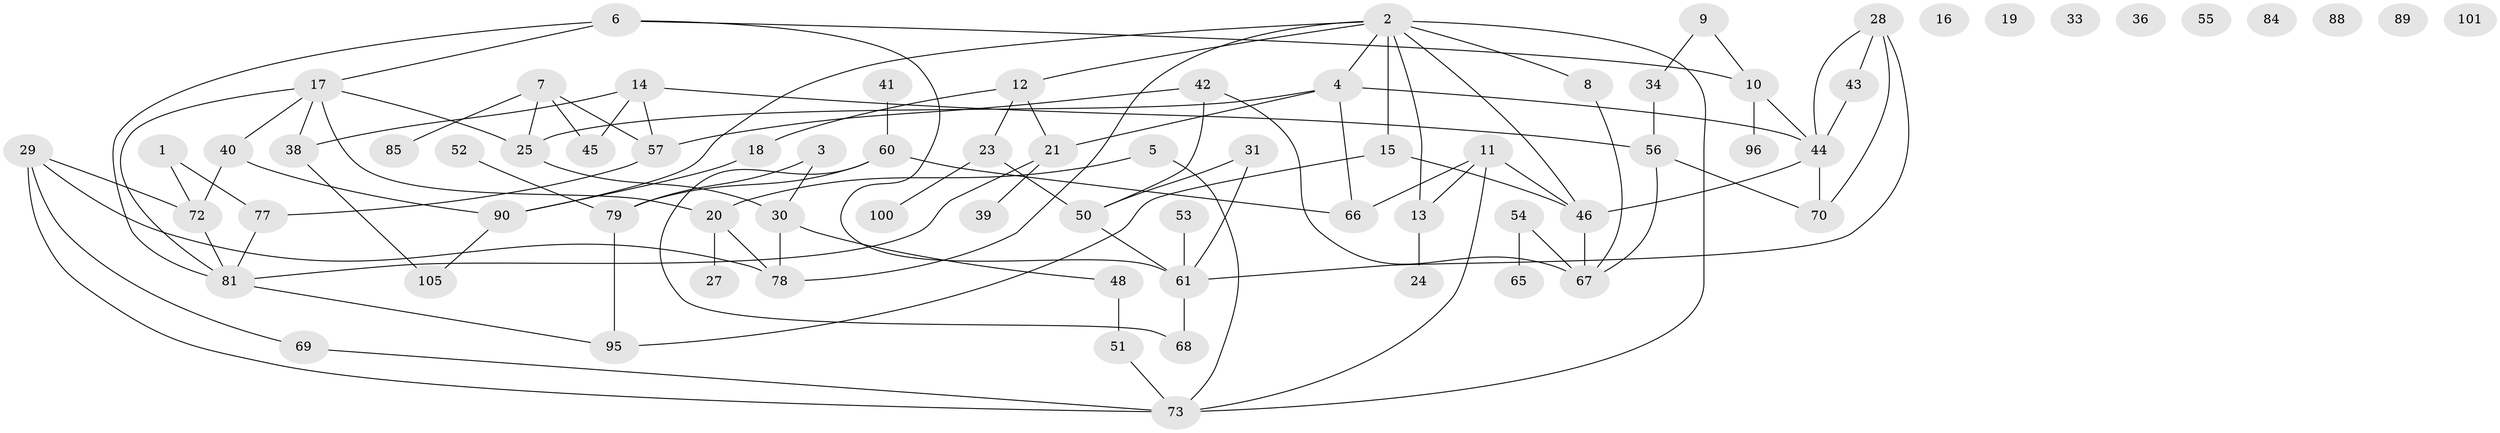 // Generated by graph-tools (version 1.1) at 2025/23/03/03/25 07:23:24]
// undirected, 74 vertices, 103 edges
graph export_dot {
graph [start="1"]
  node [color=gray90,style=filled];
  1;
  2 [super="+103"];
  3 [super="+74"];
  4 [super="+63"];
  5;
  6 [super="+22"];
  7 [super="+104"];
  8;
  9 [super="+87"];
  10 [super="+91"];
  11 [super="+76"];
  12;
  13 [super="+49"];
  14 [super="+32"];
  15;
  16;
  17;
  18 [super="+64"];
  19;
  20 [super="+26"];
  21 [super="+99"];
  23 [super="+97"];
  24;
  25 [super="+62"];
  27 [super="+35"];
  28;
  29 [super="+47"];
  30 [super="+92"];
  31 [super="+37"];
  33;
  34;
  36;
  38;
  39;
  40 [super="+59"];
  41;
  42;
  43;
  44 [super="+58"];
  45;
  46 [super="+71"];
  48;
  50 [super="+82"];
  51 [super="+98"];
  52;
  53;
  54;
  55;
  56 [super="+93"];
  57 [super="+83"];
  60;
  61 [super="+94"];
  65;
  66;
  67 [super="+75"];
  68;
  69;
  70;
  72 [super="+102"];
  73;
  77;
  78 [super="+86"];
  79 [super="+80"];
  81 [super="+106"];
  84;
  85;
  88;
  89;
  90;
  95;
  96;
  100;
  101;
  105;
  1 -- 77;
  1 -- 72;
  2 -- 4;
  2 -- 8;
  2 -- 12;
  2 -- 90;
  2 -- 73;
  2 -- 13;
  2 -- 46;
  2 -- 15;
  2 -- 78;
  3 -- 30 [weight=2];
  3 -- 79;
  4 -- 25;
  4 -- 66;
  4 -- 21;
  4 -- 44;
  5 -- 73;
  5 -- 20;
  6 -- 10;
  6 -- 17;
  6 -- 81;
  6 -- 61;
  7 -- 45;
  7 -- 85;
  7 -- 57;
  7 -- 25;
  8 -- 67;
  9 -- 10;
  9 -- 34;
  10 -- 44;
  10 -- 96;
  11 -- 73;
  11 -- 13;
  11 -- 66;
  11 -- 46;
  12 -- 18;
  12 -- 23;
  12 -- 21;
  13 -- 24;
  14 -- 38;
  14 -- 56;
  14 -- 57;
  14 -- 45;
  15 -- 46;
  15 -- 95;
  17 -- 20;
  17 -- 25;
  17 -- 38;
  17 -- 81;
  17 -- 40;
  18 -- 90;
  20 -- 27;
  20 -- 78;
  21 -- 81;
  21 -- 39;
  23 -- 50;
  23 -- 100;
  25 -- 30;
  28 -- 43;
  28 -- 70;
  28 -- 44;
  28 -- 61;
  29 -- 69;
  29 -- 73;
  29 -- 78;
  29 -- 72;
  30 -- 48;
  30 -- 78;
  31 -- 61;
  31 -- 50;
  34 -- 56;
  38 -- 105;
  40 -- 90;
  40 -- 72;
  41 -- 60;
  42 -- 50;
  42 -- 57;
  42 -- 67;
  43 -- 44;
  44 -- 46;
  44 -- 70;
  46 -- 67;
  48 -- 51;
  50 -- 61;
  51 -- 73;
  52 -- 79;
  53 -- 61;
  54 -- 65;
  54 -- 67;
  56 -- 67;
  56 -- 70;
  57 -- 77;
  60 -- 66;
  60 -- 68;
  60 -- 79;
  61 -- 68;
  69 -- 73;
  72 -- 81;
  77 -- 81;
  79 -- 95;
  81 -- 95;
  90 -- 105;
}
